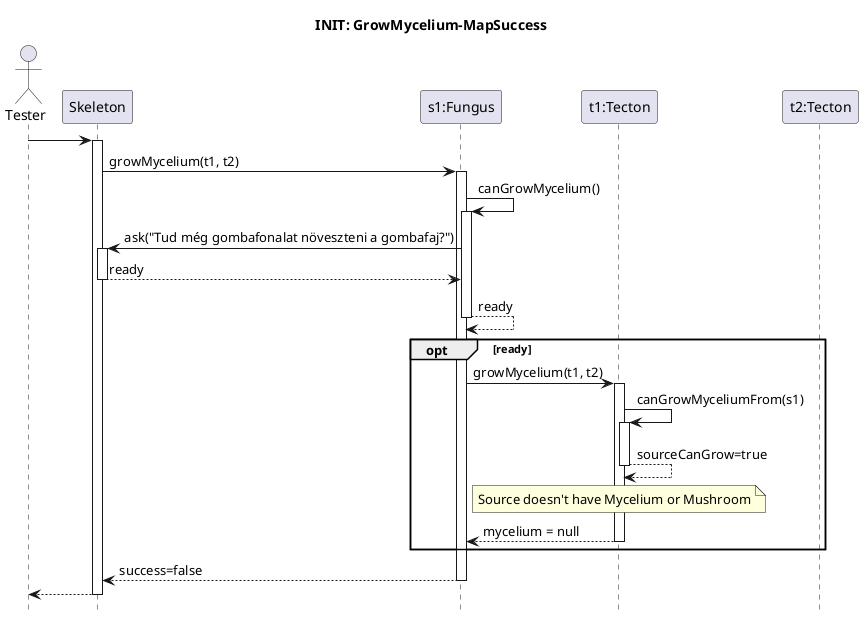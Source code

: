 @startuml grow-mycelium-success
hide footbox

title INIT: GrowMycelium-MapSuccess

actor Tester
participant Skeleton
participant "s1:Fungus" as species
participant "t1:Tecton" as source
participant "t2:Tecton" as target

Tester -> Skeleton
activate Skeleton

Skeleton -> species : growMycelium(t1, t2)
activate species

species -> species : canGrowMycelium()
activate species

Skeleton <- species : ask("Tud még gombafonalat növeszteni a gombafaj?")
activate Skeleton
return ready

return ready

opt ready

    species -> source : growMycelium(t1, t2)
    activate source
        source -> source : canGrowMyceliumFrom(s1)
        activate source
        return sourceCanGrow=true

        note over source: Source doesn't have Mycelium or Mushroom
    return mycelium = null
end
return success=false

return
@enduml